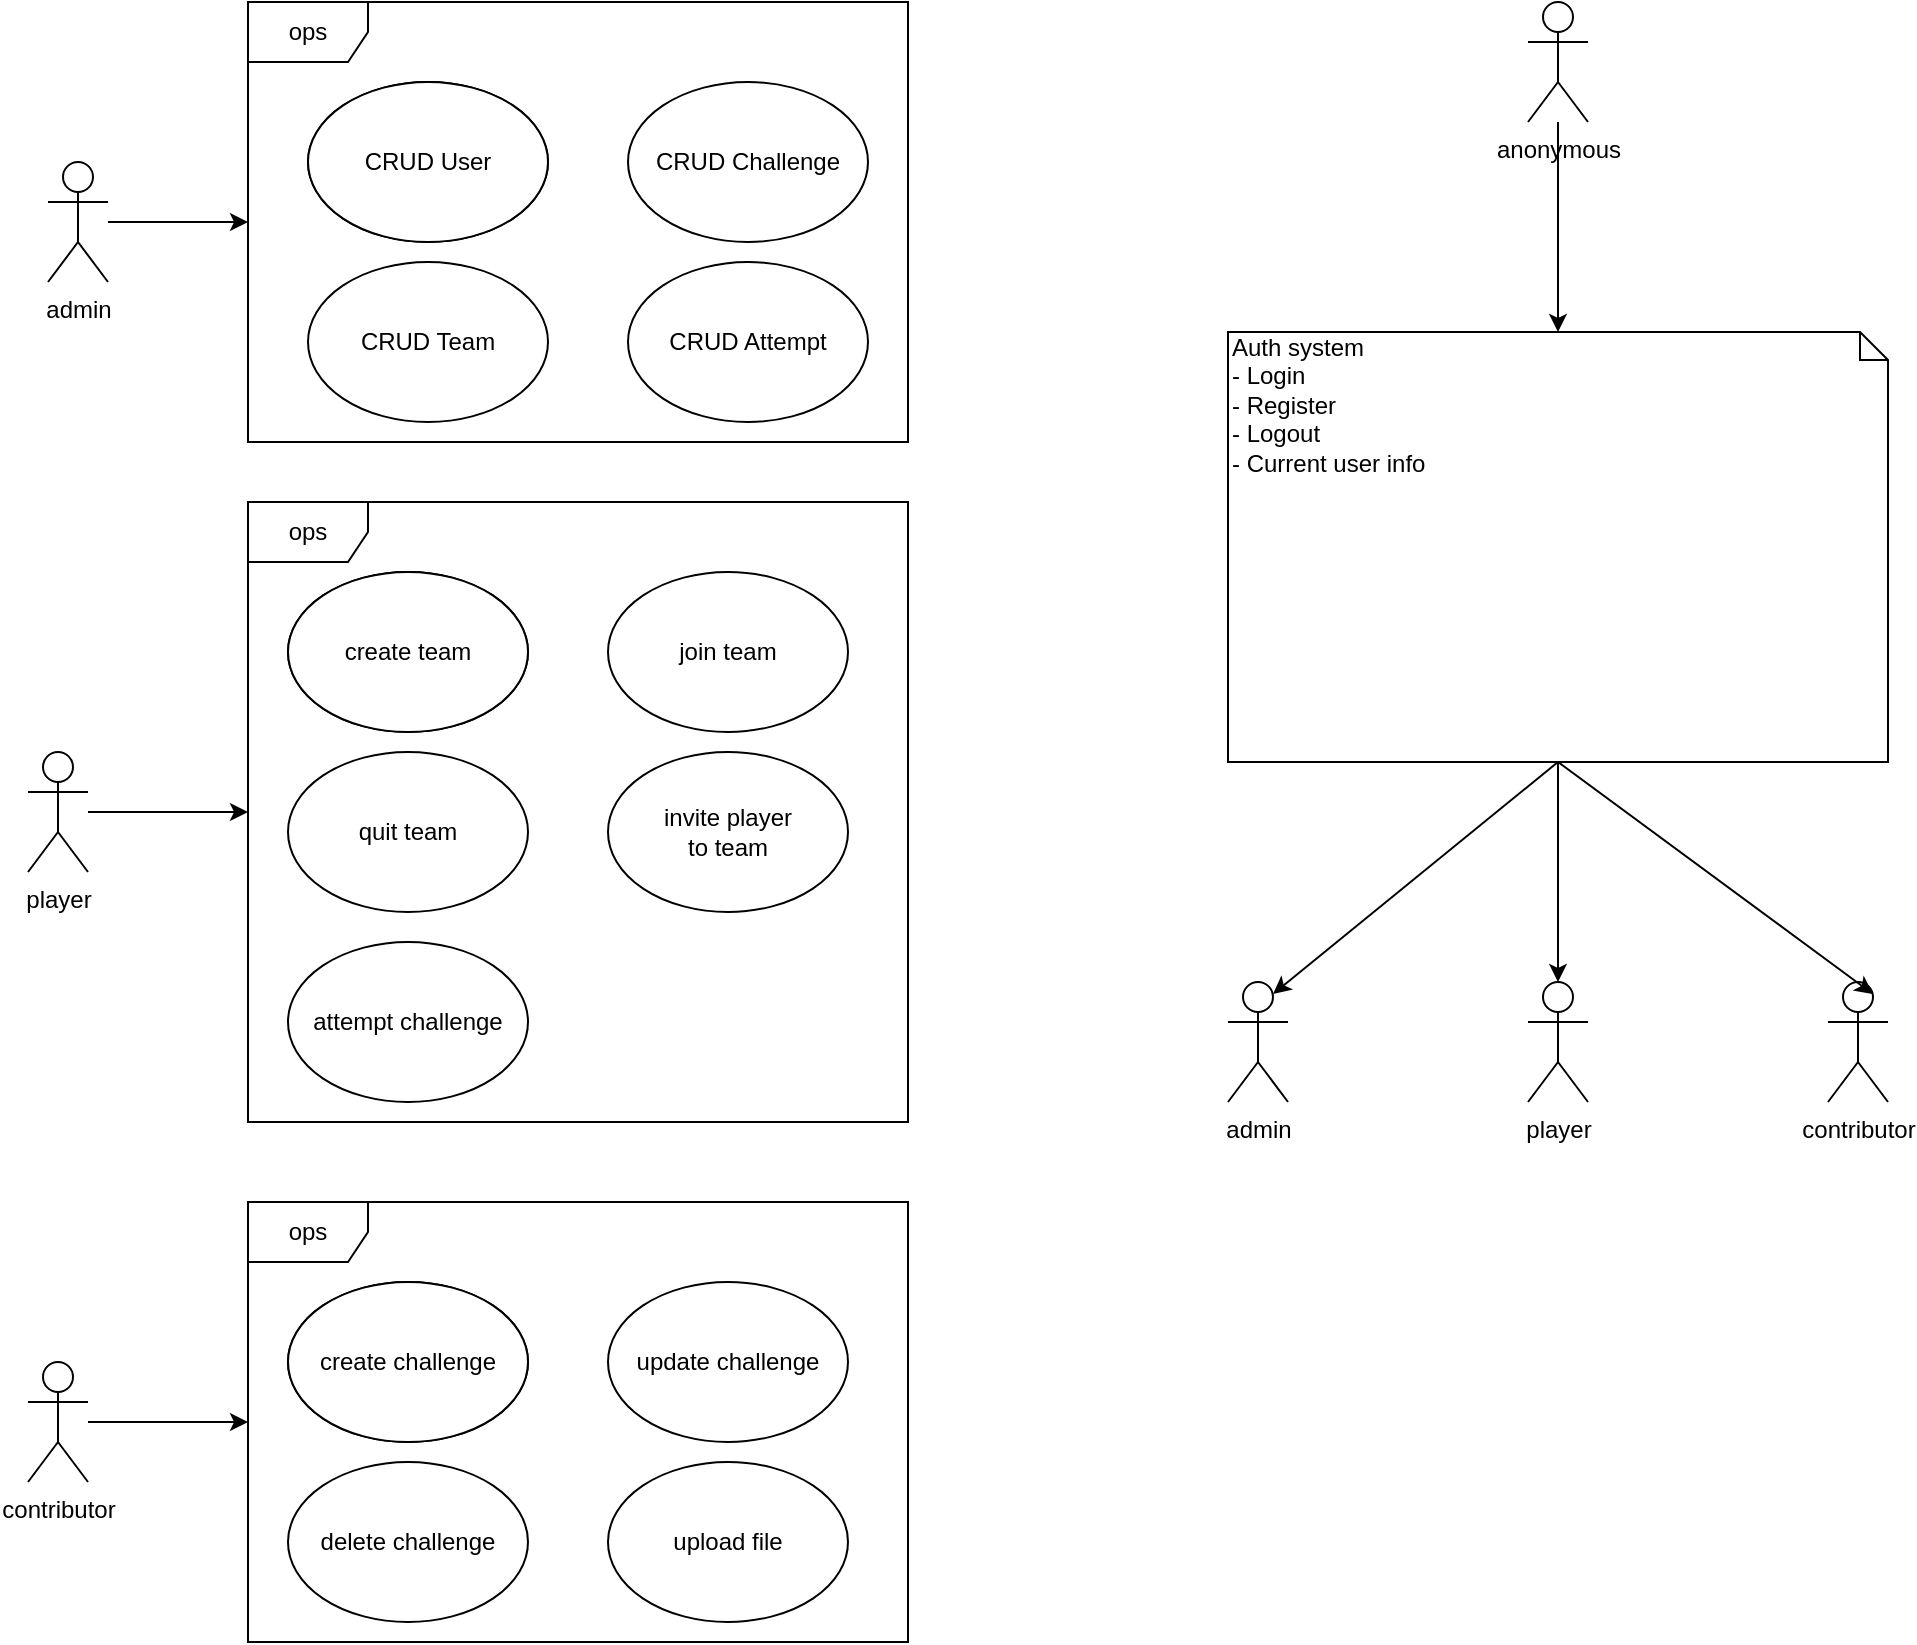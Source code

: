 <mxfile version="14.3.0" type="device"><diagram name="Page-1" id="e56a1550-8fbb-45ad-956c-1786394a9013"><mxGraphModel dx="1502" dy="696" grid="1" gridSize="10" guides="1" tooltips="1" connect="1" arrows="1" fold="1" page="1" pageScale="1" pageWidth="1100" pageHeight="850" background="#ffffff" math="0" shadow="0"><root><mxCell id="0"/><mxCell id="1" parent="0"/><mxCell id="9zoFxFpzhjPXrK-lzfFK-132" style="edgeStyle=orthogonalEdgeStyle;rounded=0;orthogonalLoop=1;jettySize=auto;html=1;" parent="1" source="9zoFxFpzhjPXrK-lzfFK-121" target="9zoFxFpzhjPXrK-lzfFK-128" edge="1"><mxGeometry relative="1" as="geometry"/></mxCell><mxCell id="9zoFxFpzhjPXrK-lzfFK-121" value="admin" style="shape=umlActor;verticalLabelPosition=bottom;verticalAlign=top;html=1;outlineConnect=0;" parent="1" vertex="1"><mxGeometry x="70" y="100" width="30" height="60" as="geometry"/></mxCell><mxCell id="9zoFxFpzhjPXrK-lzfFK-123" value="CRUD Team" style="ellipse;whiteSpace=wrap;html=1;" parent="1" vertex="1"><mxGeometry x="200" y="150" width="120" height="80" as="geometry"/></mxCell><mxCell id="9zoFxFpzhjPXrK-lzfFK-124" value="CRUD Challenge" style="ellipse;whiteSpace=wrap;html=1;" parent="1" vertex="1"><mxGeometry x="360" y="60" width="120" height="80" as="geometry"/></mxCell><mxCell id="9zoFxFpzhjPXrK-lzfFK-125" value="CRUD Attempt" style="ellipse;whiteSpace=wrap;html=1;" parent="1" vertex="1"><mxGeometry x="360" y="150" width="120" height="80" as="geometry"/></mxCell><mxCell id="9zoFxFpzhjPXrK-lzfFK-128" value="ops" style="shape=umlFrame;whiteSpace=wrap;html=1;" parent="1" vertex="1"><mxGeometry x="170" y="20" width="330" height="220" as="geometry"/></mxCell><mxCell id="9zoFxFpzhjPXrK-lzfFK-129" value="CRUD User" style="ellipse;whiteSpace=wrap;html=1;" parent="1" vertex="1"><mxGeometry x="200" y="60" width="120" height="80" as="geometry"/></mxCell><mxCell id="9zoFxFpzhjPXrK-lzfFK-130" value="CRUD User" style="ellipse;whiteSpace=wrap;html=1;" parent="1" vertex="1"><mxGeometry x="200" y="60" width="120" height="80" as="geometry"/></mxCell><mxCell id="9zoFxFpzhjPXrK-lzfFK-133" style="edgeStyle=orthogonalEdgeStyle;rounded=0;orthogonalLoop=1;jettySize=auto;html=1;" parent="1" source="9zoFxFpzhjPXrK-lzfFK-134" target="9zoFxFpzhjPXrK-lzfFK-138" edge="1"><mxGeometry relative="1" as="geometry"/></mxCell><mxCell id="9zoFxFpzhjPXrK-lzfFK-134" value="player" style="shape=umlActor;verticalLabelPosition=bottom;verticalAlign=top;html=1;outlineConnect=0;" parent="1" vertex="1"><mxGeometry x="60" y="395" width="30" height="60" as="geometry"/></mxCell><mxCell id="9zoFxFpzhjPXrK-lzfFK-135" value="quit team" style="ellipse;whiteSpace=wrap;html=1;" parent="1" vertex="1"><mxGeometry x="190" y="395" width="120" height="80" as="geometry"/></mxCell><mxCell id="9zoFxFpzhjPXrK-lzfFK-136" value="join team" style="ellipse;whiteSpace=wrap;html=1;" parent="1" vertex="1"><mxGeometry x="350" y="305" width="120" height="80" as="geometry"/></mxCell><mxCell id="9zoFxFpzhjPXrK-lzfFK-137" value="attempt challenge" style="ellipse;whiteSpace=wrap;html=1;" parent="1" vertex="1"><mxGeometry x="190" y="490" width="120" height="80" as="geometry"/></mxCell><mxCell id="9zoFxFpzhjPXrK-lzfFK-138" value="ops" style="shape=umlFrame;whiteSpace=wrap;html=1;" parent="1" vertex="1"><mxGeometry x="170" y="270" width="330" height="310" as="geometry"/></mxCell><mxCell id="9zoFxFpzhjPXrK-lzfFK-139" value="CRUD User" style="ellipse;whiteSpace=wrap;html=1;" parent="1" vertex="1"><mxGeometry x="190" y="305" width="120" height="80" as="geometry"/></mxCell><mxCell id="9zoFxFpzhjPXrK-lzfFK-140" value="create team" style="ellipse;whiteSpace=wrap;html=1;" parent="1" vertex="1"><mxGeometry x="190" y="305" width="120" height="80" as="geometry"/></mxCell><mxCell id="9zoFxFpzhjPXrK-lzfFK-141" style="edgeStyle=orthogonalEdgeStyle;rounded=0;orthogonalLoop=1;jettySize=auto;html=1;" parent="1" source="9zoFxFpzhjPXrK-lzfFK-142" target="9zoFxFpzhjPXrK-lzfFK-146" edge="1"><mxGeometry relative="1" as="geometry"/></mxCell><mxCell id="9zoFxFpzhjPXrK-lzfFK-142" value="contributor" style="shape=umlActor;verticalLabelPosition=bottom;verticalAlign=top;html=1;outlineConnect=0;" parent="1" vertex="1"><mxGeometry x="60" y="700" width="30" height="60" as="geometry"/></mxCell><mxCell id="9zoFxFpzhjPXrK-lzfFK-143" value="delete challenge" style="ellipse;whiteSpace=wrap;html=1;" parent="1" vertex="1"><mxGeometry x="190" y="750" width="120" height="80" as="geometry"/></mxCell><mxCell id="9zoFxFpzhjPXrK-lzfFK-144" value="update challenge" style="ellipse;whiteSpace=wrap;html=1;" parent="1" vertex="1"><mxGeometry x="350" y="660" width="120" height="80" as="geometry"/></mxCell><mxCell id="9zoFxFpzhjPXrK-lzfFK-145" value="upload file" style="ellipse;whiteSpace=wrap;html=1;" parent="1" vertex="1"><mxGeometry x="350" y="750" width="120" height="80" as="geometry"/></mxCell><mxCell id="9zoFxFpzhjPXrK-lzfFK-146" value="ops" style="shape=umlFrame;whiteSpace=wrap;html=1;" parent="1" vertex="1"><mxGeometry x="170" y="620" width="330" height="220" as="geometry"/></mxCell><mxCell id="9zoFxFpzhjPXrK-lzfFK-147" value="CRUD User" style="ellipse;whiteSpace=wrap;html=1;" parent="1" vertex="1"><mxGeometry x="190" y="660" width="120" height="80" as="geometry"/></mxCell><mxCell id="9zoFxFpzhjPXrK-lzfFK-148" value="create challenge" style="ellipse;whiteSpace=wrap;html=1;" parent="1" vertex="1"><mxGeometry x="190" y="660" width="120" height="80" as="geometry"/></mxCell><mxCell id="9zoFxFpzhjPXrK-lzfFK-150" value="anonymous" style="shape=umlActor;verticalLabelPosition=bottom;verticalAlign=top;html=1;outlineConnect=0;" parent="1" vertex="1"><mxGeometry x="810" y="20" width="30" height="60" as="geometry"/></mxCell><mxCell id="9zoFxFpzhjPXrK-lzfFK-151" value="contributor" style="shape=umlActor;verticalLabelPosition=bottom;verticalAlign=top;html=1;outlineConnect=0;" parent="1" vertex="1"><mxGeometry x="960" y="510" width="30" height="60" as="geometry"/></mxCell><mxCell id="9zoFxFpzhjPXrK-lzfFK-152" value="player" style="shape=umlActor;verticalLabelPosition=bottom;verticalAlign=top;html=1;outlineConnect=0;" parent="1" vertex="1"><mxGeometry x="810" y="510" width="30" height="60" as="geometry"/></mxCell><mxCell id="9zoFxFpzhjPXrK-lzfFK-153" value="admin" style="shape=umlActor;verticalLabelPosition=bottom;verticalAlign=top;html=1;outlineConnect=0;" parent="1" vertex="1"><mxGeometry x="660" y="510" width="30" height="60" as="geometry"/></mxCell><mxCell id="9zoFxFpzhjPXrK-lzfFK-156" value="&lt;div&gt;Auth system&lt;/div&gt;&lt;div&gt;- Login&lt;/div&gt;&lt;div&gt;- Register&lt;/div&gt;&lt;div&gt;- Logout&lt;/div&gt;&lt;div&gt;- Current user info&lt;br&gt;&lt;/div&gt;" style="shape=note;whiteSpace=wrap;html=1;size=14;verticalAlign=top;align=left;spacingTop=-6;" parent="1" vertex="1"><mxGeometry x="660" y="185" width="330" height="215" as="geometry"/></mxCell><mxCell id="9zoFxFpzhjPXrK-lzfFK-174" value="" style="endArrow=classic;html=1;entryX=0.75;entryY=0.1;entryDx=0;entryDy=0;entryPerimeter=0;exitX=0.5;exitY=1;exitDx=0;exitDy=0;exitPerimeter=0;" parent="1" source="9zoFxFpzhjPXrK-lzfFK-156" target="9zoFxFpzhjPXrK-lzfFK-151" edge="1"><mxGeometry width="50" height="50" relative="1" as="geometry"><mxPoint x="670" y="90" as="sourcePoint"/><mxPoint x="720" y="40" as="targetPoint"/></mxGeometry></mxCell><mxCell id="9zoFxFpzhjPXrK-lzfFK-175" value="" style="endArrow=classic;html=1;" parent="1" source="9zoFxFpzhjPXrK-lzfFK-156" target="9zoFxFpzhjPXrK-lzfFK-152" edge="1"><mxGeometry width="50" height="50" relative="1" as="geometry"><mxPoint x="680" y="100" as="sourcePoint"/><mxPoint x="730" y="50" as="targetPoint"/></mxGeometry></mxCell><mxCell id="9zoFxFpzhjPXrK-lzfFK-176" value="" style="endArrow=classic;html=1;exitX=0.5;exitY=1;exitDx=0;exitDy=0;exitPerimeter=0;entryX=0.75;entryY=0.1;entryDx=0;entryDy=0;entryPerimeter=0;" parent="1" source="9zoFxFpzhjPXrK-lzfFK-156" target="9zoFxFpzhjPXrK-lzfFK-153" edge="1"><mxGeometry width="50" height="50" relative="1" as="geometry"><mxPoint x="690" y="110" as="sourcePoint"/><mxPoint x="740" y="60" as="targetPoint"/></mxGeometry></mxCell><mxCell id="9zoFxFpzhjPXrK-lzfFK-177" value="" style="endArrow=classic;html=1;" parent="1" source="9zoFxFpzhjPXrK-lzfFK-150" target="9zoFxFpzhjPXrK-lzfFK-156" edge="1"><mxGeometry width="50" height="50" relative="1" as="geometry"><mxPoint x="700" y="120" as="sourcePoint"/><mxPoint x="750" y="70" as="targetPoint"/></mxGeometry></mxCell><mxCell id="5FcZsm_SOaDwgmL0a3jo-14" value="&lt;div&gt;invite player &lt;br&gt;&lt;/div&gt;&lt;div&gt;to team&lt;/div&gt;" style="ellipse;whiteSpace=wrap;html=1;" parent="1" vertex="1"><mxGeometry x="350" y="395" width="120" height="80" as="geometry"/></mxCell></root></mxGraphModel></diagram></mxfile>